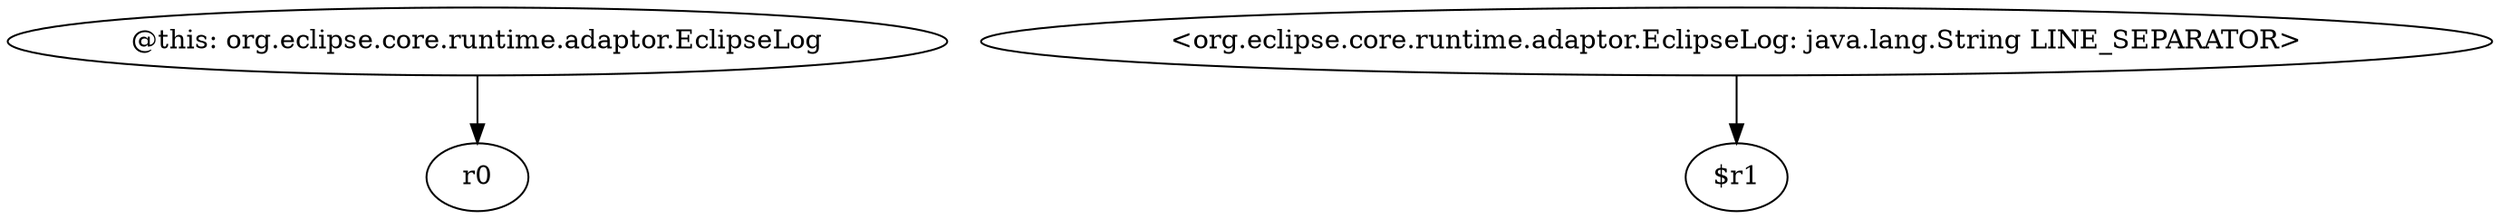 digraph g {
0[label="@this: org.eclipse.core.runtime.adaptor.EclipseLog"]
1[label="r0"]
0->1[label=""]
2[label="<org.eclipse.core.runtime.adaptor.EclipseLog: java.lang.String LINE_SEPARATOR>"]
3[label="$r1"]
2->3[label=""]
}